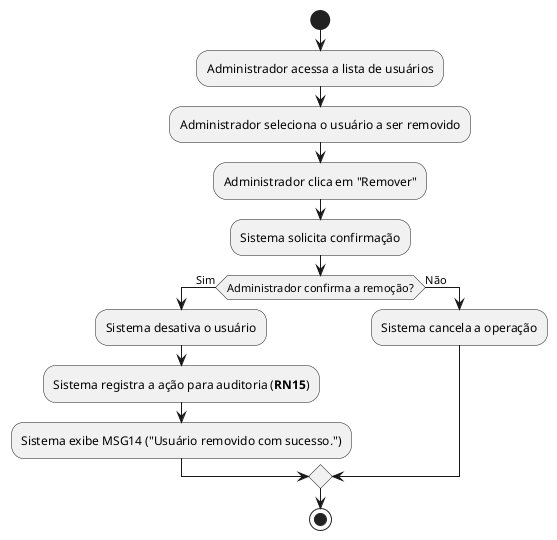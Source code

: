 @startuml
start

:Administrador acessa a lista de usuários;
:Administrador seleciona o usuário a ser removido;
:Administrador clica em "Remover";
:Sistema solicita confirmação;
if (Administrador confirma a remoção?) then (Sim)
    :Sistema desativa o usuário;
    :Sistema registra a ação para auditoria (**RN15**);
    :Sistema exibe MSG14 ("Usuário removido com sucesso.");
else (Não)
    :Sistema cancela a operação;
endif

stop
@enduml
